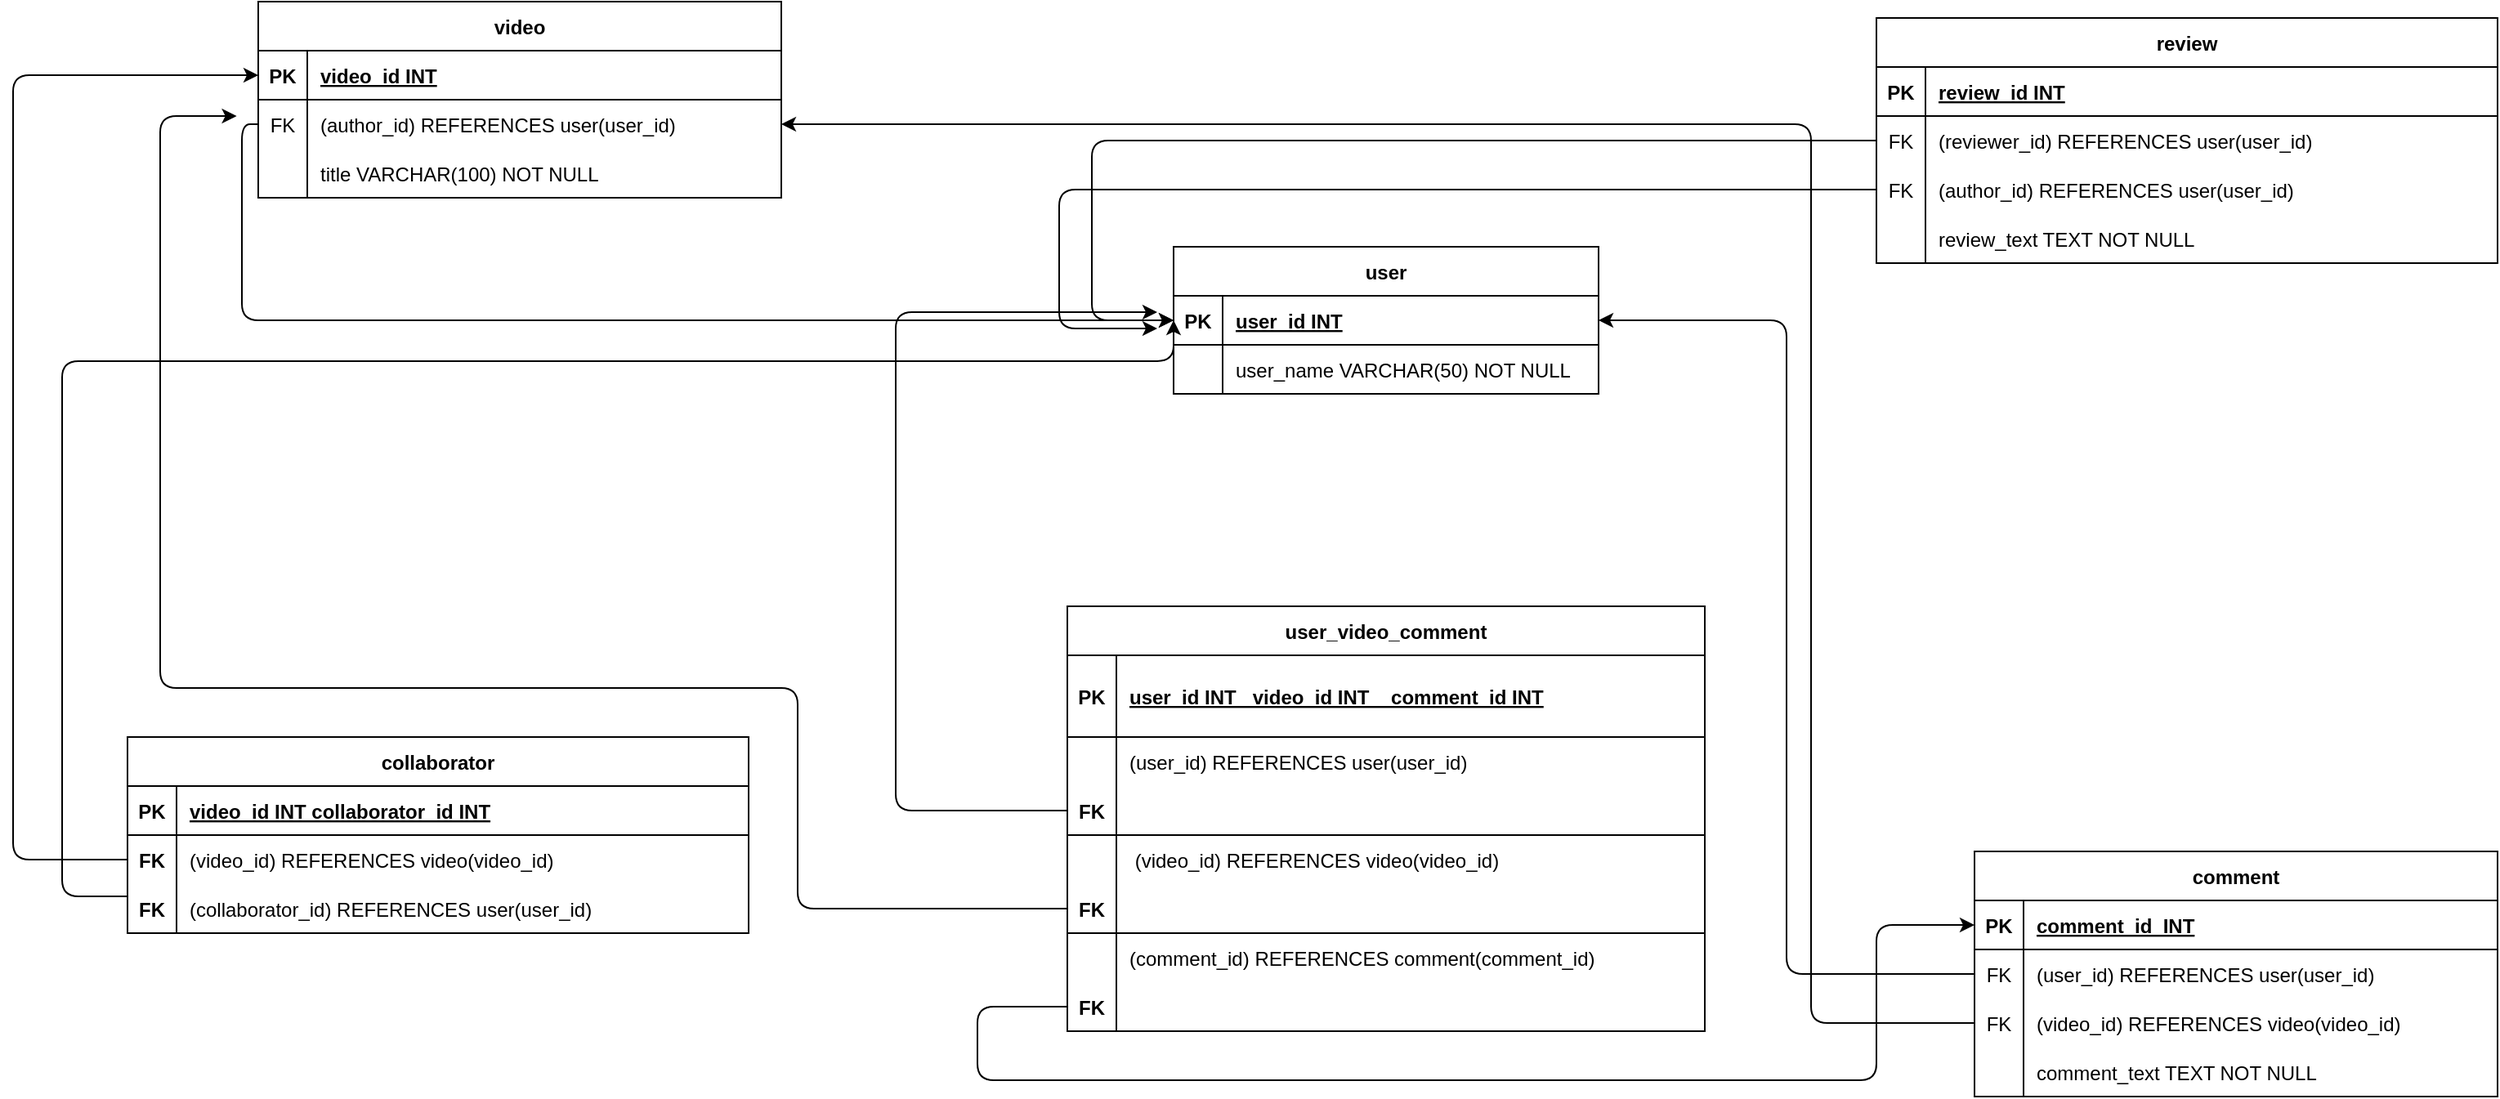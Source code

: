 <mxfile>
    <diagram id="R2lEEEUBdFMjLlhIrx00" name="Page-1">
        <mxGraphModel dx="3204" dy="1158" grid="1" gridSize="10" guides="1" tooltips="1" connect="1" arrows="1" fold="1" page="0" pageScale="1" pageWidth="1100" pageHeight="850" math="0" shadow="0" extFonts="Permanent Marker^https://fonts.googleapis.com/css?family=Permanent+Marker">
            <root>
                <mxCell id="0"/>
                <mxCell id="1" parent="0"/>
                <mxCell id="216" value="user" style="shape=table;startSize=30;container=1;collapsible=1;childLayout=tableLayout;fixedRows=1;rowLines=0;fontStyle=1;align=center;resizeLast=1;fillColor=none;" vertex="1" parent="1">
                    <mxGeometry x="-130" y="260" width="260" height="90" as="geometry"/>
                </mxCell>
                <mxCell id="217" value="" style="shape=tableRow;horizontal=0;startSize=0;swimlaneHead=0;swimlaneBody=0;collapsible=0;dropTarget=0;points=[[0,0.5],[1,0.5]];portConstraint=eastwest;top=0;left=0;right=0;bottom=1;fillColor=none;" vertex="1" parent="216">
                    <mxGeometry y="30" width="260" height="30" as="geometry"/>
                </mxCell>
                <mxCell id="218" value="PK" style="shape=partialRectangle;overflow=hidden;connectable=0;top=0;left=0;bottom=0;right=0;fontStyle=1;fillColor=none;" vertex="1" parent="217">
                    <mxGeometry width="30" height="30" as="geometry">
                        <mxRectangle width="30" height="30" as="alternateBounds"/>
                    </mxGeometry>
                </mxCell>
                <mxCell id="219" value="user_id INT " style="shape=partialRectangle;overflow=hidden;connectable=0;align=left;top=0;left=0;bottom=0;right=0;spacingLeft=6;fontStyle=5;fillColor=none;" vertex="1" parent="217">
                    <mxGeometry x="30" width="230" height="30" as="geometry">
                        <mxRectangle width="230" height="30" as="alternateBounds"/>
                    </mxGeometry>
                </mxCell>
                <mxCell id="220" value="" style="shape=tableRow;horizontal=0;startSize=0;swimlaneHead=0;swimlaneBody=0;collapsible=0;dropTarget=0;points=[[0,0.5],[1,0.5]];portConstraint=eastwest;top=0;left=0;right=0;bottom=0;fillColor=none;" vertex="1" parent="216">
                    <mxGeometry y="60" width="260" height="30" as="geometry"/>
                </mxCell>
                <mxCell id="221" value="" style="shape=partialRectangle;overflow=hidden;connectable=0;top=0;left=0;bottom=0;right=0;fillColor=none;" vertex="1" parent="220">
                    <mxGeometry width="30" height="30" as="geometry">
                        <mxRectangle width="30" height="30" as="alternateBounds"/>
                    </mxGeometry>
                </mxCell>
                <mxCell id="222" value="user_name VARCHAR(50) NOT NULL" style="shape=partialRectangle;overflow=hidden;connectable=0;align=left;top=0;left=0;bottom=0;right=0;spacingLeft=6;fillColor=none;" vertex="1" parent="220">
                    <mxGeometry x="30" width="230" height="30" as="geometry">
                        <mxRectangle width="230" height="30" as="alternateBounds"/>
                    </mxGeometry>
                </mxCell>
                <mxCell id="223" value="video" style="shape=table;startSize=30;container=1;collapsible=1;childLayout=tableLayout;fixedRows=1;rowLines=0;fontStyle=1;align=center;resizeLast=1;fillColor=none;" vertex="1" parent="1">
                    <mxGeometry x="-690" y="110" width="320" height="120" as="geometry"/>
                </mxCell>
                <mxCell id="224" value="" style="shape=tableRow;horizontal=0;startSize=0;swimlaneHead=0;swimlaneBody=0;collapsible=0;dropTarget=0;points=[[0,0.5],[1,0.5]];portConstraint=eastwest;top=0;left=0;right=0;bottom=1;fillColor=none;" vertex="1" parent="223">
                    <mxGeometry y="30" width="320" height="30" as="geometry"/>
                </mxCell>
                <mxCell id="225" value="PK" style="shape=partialRectangle;overflow=hidden;connectable=0;top=0;left=0;bottom=0;right=0;fontStyle=1;fillColor=none;" vertex="1" parent="224">
                    <mxGeometry width="30" height="30" as="geometry">
                        <mxRectangle width="30" height="30" as="alternateBounds"/>
                    </mxGeometry>
                </mxCell>
                <mxCell id="226" value="video_id INT " style="shape=partialRectangle;overflow=hidden;connectable=0;align=left;top=0;left=0;bottom=0;right=0;spacingLeft=6;fontStyle=5;fillColor=none;" vertex="1" parent="224">
                    <mxGeometry x="30" width="290" height="30" as="geometry">
                        <mxRectangle width="290" height="30" as="alternateBounds"/>
                    </mxGeometry>
                </mxCell>
                <mxCell id="233" value="" style="shape=tableRow;horizontal=0;startSize=0;swimlaneHead=0;swimlaneBody=0;collapsible=0;dropTarget=0;points=[[0,0.5],[1,0.5]];portConstraint=eastwest;top=0;left=0;right=0;bottom=0;fillColor=none;" vertex="1" parent="223">
                    <mxGeometry y="60" width="320" height="30" as="geometry"/>
                </mxCell>
                <mxCell id="234" value="FK" style="shape=partialRectangle;overflow=hidden;connectable=0;top=0;left=0;bottom=0;right=0;fillColor=none;" vertex="1" parent="233">
                    <mxGeometry width="30" height="30" as="geometry">
                        <mxRectangle width="30" height="30" as="alternateBounds"/>
                    </mxGeometry>
                </mxCell>
                <mxCell id="235" value="(author_id) REFERENCES user(user_id)" style="shape=partialRectangle;overflow=hidden;connectable=0;align=left;top=0;left=0;bottom=0;right=0;spacingLeft=6;fillColor=none;" vertex="1" parent="233">
                    <mxGeometry x="30" width="290" height="30" as="geometry">
                        <mxRectangle width="290" height="30" as="alternateBounds"/>
                    </mxGeometry>
                </mxCell>
                <mxCell id="227" value="" style="shape=tableRow;horizontal=0;startSize=0;swimlaneHead=0;swimlaneBody=0;collapsible=0;dropTarget=0;points=[[0,0.5],[1,0.5]];portConstraint=eastwest;top=0;left=0;right=0;bottom=0;fillColor=none;" vertex="1" parent="223">
                    <mxGeometry y="90" width="320" height="30" as="geometry"/>
                </mxCell>
                <mxCell id="228" value="" style="shape=partialRectangle;overflow=hidden;connectable=0;top=0;left=0;bottom=0;right=0;fillColor=none;" vertex="1" parent="227">
                    <mxGeometry width="30" height="30" as="geometry">
                        <mxRectangle width="30" height="30" as="alternateBounds"/>
                    </mxGeometry>
                </mxCell>
                <mxCell id="229" value="title VARCHAR(100) NOT NULL" style="shape=partialRectangle;overflow=hidden;connectable=0;align=left;top=0;left=0;bottom=0;right=0;spacingLeft=6;fillColor=none;" vertex="1" parent="227">
                    <mxGeometry x="30" width="290" height="30" as="geometry">
                        <mxRectangle width="290" height="30" as="alternateBounds"/>
                    </mxGeometry>
                </mxCell>
                <mxCell id="236" value="comment" style="shape=table;startSize=30;container=1;collapsible=1;childLayout=tableLayout;fixedRows=1;rowLines=0;fontStyle=1;align=center;resizeLast=1;fillColor=none;" vertex="1" parent="1">
                    <mxGeometry x="360" y="630" width="320" height="150" as="geometry"/>
                </mxCell>
                <mxCell id="237" value="" style="shape=tableRow;horizontal=0;startSize=0;swimlaneHead=0;swimlaneBody=0;collapsible=0;dropTarget=0;points=[[0,0.5],[1,0.5]];portConstraint=eastwest;top=0;left=0;right=0;bottom=1;fillColor=none;" vertex="1" parent="236">
                    <mxGeometry y="30" width="320" height="30" as="geometry"/>
                </mxCell>
                <mxCell id="238" value="PK" style="shape=partialRectangle;overflow=hidden;connectable=0;top=0;left=0;bottom=0;right=0;fontStyle=1;fillColor=none;" vertex="1" parent="237">
                    <mxGeometry width="30" height="30" as="geometry">
                        <mxRectangle width="30" height="30" as="alternateBounds"/>
                    </mxGeometry>
                </mxCell>
                <mxCell id="239" value="comment_id  INT" style="shape=partialRectangle;overflow=hidden;connectable=0;align=left;top=0;left=0;bottom=0;right=0;spacingLeft=6;fontStyle=5;fillColor=none;" vertex="1" parent="237">
                    <mxGeometry x="30" width="290" height="30" as="geometry">
                        <mxRectangle width="290" height="30" as="alternateBounds"/>
                    </mxGeometry>
                </mxCell>
                <mxCell id="249" value="" style="shape=tableRow;horizontal=0;startSize=0;swimlaneHead=0;swimlaneBody=0;collapsible=0;dropTarget=0;points=[[0,0.5],[1,0.5]];portConstraint=eastwest;top=0;left=0;right=0;bottom=0;fillColor=none;" vertex="1" parent="236">
                    <mxGeometry y="60" width="320" height="30" as="geometry"/>
                </mxCell>
                <mxCell id="250" value="FK" style="shape=partialRectangle;overflow=hidden;connectable=0;top=0;left=0;bottom=0;right=0;fillColor=none;" vertex="1" parent="249">
                    <mxGeometry width="30" height="30" as="geometry">
                        <mxRectangle width="30" height="30" as="alternateBounds"/>
                    </mxGeometry>
                </mxCell>
                <mxCell id="251" value="(user_id) REFERENCES user(user_id)" style="shape=partialRectangle;overflow=hidden;connectable=0;align=left;top=0;left=0;bottom=0;right=0;spacingLeft=6;fillColor=none;" vertex="1" parent="249">
                    <mxGeometry x="30" width="290" height="30" as="geometry">
                        <mxRectangle width="290" height="30" as="alternateBounds"/>
                    </mxGeometry>
                </mxCell>
                <mxCell id="252" value="" style="shape=tableRow;horizontal=0;startSize=0;swimlaneHead=0;swimlaneBody=0;collapsible=0;dropTarget=0;points=[[0,0.5],[1,0.5]];portConstraint=eastwest;top=0;left=0;right=0;bottom=0;fillColor=none;" vertex="1" parent="236">
                    <mxGeometry y="90" width="320" height="30" as="geometry"/>
                </mxCell>
                <mxCell id="253" value="FK" style="shape=partialRectangle;overflow=hidden;connectable=0;top=0;left=0;bottom=0;right=0;fillColor=none;" vertex="1" parent="252">
                    <mxGeometry width="30" height="30" as="geometry">
                        <mxRectangle width="30" height="30" as="alternateBounds"/>
                    </mxGeometry>
                </mxCell>
                <mxCell id="254" value="(video_id) REFERENCES video(video_id)" style="shape=partialRectangle;overflow=hidden;connectable=0;align=left;top=0;left=0;bottom=0;right=0;spacingLeft=6;fillColor=none;" vertex="1" parent="252">
                    <mxGeometry x="30" width="290" height="30" as="geometry">
                        <mxRectangle width="290" height="30" as="alternateBounds"/>
                    </mxGeometry>
                </mxCell>
                <mxCell id="246" value="" style="shape=tableRow;horizontal=0;startSize=0;swimlaneHead=0;swimlaneBody=0;collapsible=0;dropTarget=0;points=[[0,0.5],[1,0.5]];portConstraint=eastwest;top=0;left=0;right=0;bottom=0;fillColor=none;" vertex="1" parent="236">
                    <mxGeometry y="120" width="320" height="30" as="geometry"/>
                </mxCell>
                <mxCell id="247" value="" style="shape=partialRectangle;overflow=hidden;connectable=0;top=0;left=0;bottom=0;right=0;fillColor=none;" vertex="1" parent="246">
                    <mxGeometry width="30" height="30" as="geometry">
                        <mxRectangle width="30" height="30" as="alternateBounds"/>
                    </mxGeometry>
                </mxCell>
                <mxCell id="248" value="comment_text TEXT NOT NULL" style="shape=partialRectangle;overflow=hidden;connectable=0;align=left;top=0;left=0;bottom=0;right=0;spacingLeft=6;fillColor=none;" vertex="1" parent="246">
                    <mxGeometry x="30" width="290" height="30" as="geometry">
                        <mxRectangle width="290" height="30" as="alternateBounds"/>
                    </mxGeometry>
                </mxCell>
                <mxCell id="255" value="review" style="shape=table;startSize=30;container=1;collapsible=1;childLayout=tableLayout;fixedRows=1;rowLines=0;fontStyle=1;align=center;resizeLast=1;fillColor=none;" vertex="1" parent="1">
                    <mxGeometry x="300" y="120" width="380" height="150" as="geometry"/>
                </mxCell>
                <mxCell id="256" value="" style="shape=tableRow;horizontal=0;startSize=0;swimlaneHead=0;swimlaneBody=0;collapsible=0;dropTarget=0;points=[[0,0.5],[1,0.5]];portConstraint=eastwest;top=0;left=0;right=0;bottom=1;fillColor=none;" vertex="1" parent="255">
                    <mxGeometry y="30" width="380" height="30" as="geometry"/>
                </mxCell>
                <mxCell id="257" value="PK" style="shape=partialRectangle;overflow=hidden;connectable=0;top=0;left=0;bottom=0;right=0;fontStyle=1;fillColor=none;" vertex="1" parent="256">
                    <mxGeometry width="30" height="30" as="geometry">
                        <mxRectangle width="30" height="30" as="alternateBounds"/>
                    </mxGeometry>
                </mxCell>
                <mxCell id="258" value="review_id INT " style="shape=partialRectangle;overflow=hidden;connectable=0;align=left;top=0;left=0;bottom=0;right=0;spacingLeft=6;fontStyle=5;fillColor=none;" vertex="1" parent="256">
                    <mxGeometry x="30" width="350" height="30" as="geometry">
                        <mxRectangle width="350" height="30" as="alternateBounds"/>
                    </mxGeometry>
                </mxCell>
                <mxCell id="268" value="" style="shape=tableRow;horizontal=0;startSize=0;swimlaneHead=0;swimlaneBody=0;collapsible=0;dropTarget=0;points=[[0,0.5],[1,0.5]];portConstraint=eastwest;top=0;left=0;right=0;bottom=0;fillColor=none;" vertex="1" parent="255">
                    <mxGeometry y="60" width="380" height="30" as="geometry"/>
                </mxCell>
                <mxCell id="269" value="FK" style="shape=partialRectangle;overflow=hidden;connectable=0;top=0;left=0;bottom=0;right=0;fillColor=none;" vertex="1" parent="268">
                    <mxGeometry width="30" height="30" as="geometry">
                        <mxRectangle width="30" height="30" as="alternateBounds"/>
                    </mxGeometry>
                </mxCell>
                <mxCell id="270" value="(reviewer_id) REFERENCES user(user_id)" style="shape=partialRectangle;overflow=hidden;connectable=0;align=left;top=0;left=0;bottom=0;right=0;spacingLeft=6;fillColor=none;" vertex="1" parent="268">
                    <mxGeometry x="30" width="350" height="30" as="geometry">
                        <mxRectangle width="350" height="30" as="alternateBounds"/>
                    </mxGeometry>
                </mxCell>
                <mxCell id="271" value="" style="shape=tableRow;horizontal=0;startSize=0;swimlaneHead=0;swimlaneBody=0;collapsible=0;dropTarget=0;points=[[0,0.5],[1,0.5]];portConstraint=eastwest;top=0;left=0;right=0;bottom=0;fillColor=none;" vertex="1" parent="255">
                    <mxGeometry y="90" width="380" height="30" as="geometry"/>
                </mxCell>
                <mxCell id="272" value="FK" style="shape=partialRectangle;overflow=hidden;connectable=0;top=0;left=0;bottom=0;right=0;fillColor=none;" vertex="1" parent="271">
                    <mxGeometry width="30" height="30" as="geometry">
                        <mxRectangle width="30" height="30" as="alternateBounds"/>
                    </mxGeometry>
                </mxCell>
                <mxCell id="273" value="(author_id) REFERENCES user(user_id)" style="shape=partialRectangle;overflow=hidden;connectable=0;align=left;top=0;left=0;bottom=0;right=0;spacingLeft=6;fillColor=none;" vertex="1" parent="271">
                    <mxGeometry x="30" width="350" height="30" as="geometry">
                        <mxRectangle width="350" height="30" as="alternateBounds"/>
                    </mxGeometry>
                </mxCell>
                <mxCell id="265" value="" style="shape=tableRow;horizontal=0;startSize=0;swimlaneHead=0;swimlaneBody=0;collapsible=0;dropTarget=0;points=[[0,0.5],[1,0.5]];portConstraint=eastwest;top=0;left=0;right=0;bottom=0;fillColor=none;" vertex="1" parent="255">
                    <mxGeometry y="120" width="380" height="30" as="geometry"/>
                </mxCell>
                <mxCell id="266" value="" style="shape=partialRectangle;overflow=hidden;connectable=0;top=0;left=0;bottom=0;right=0;fillColor=none;" vertex="1" parent="265">
                    <mxGeometry width="30" height="30" as="geometry">
                        <mxRectangle width="30" height="30" as="alternateBounds"/>
                    </mxGeometry>
                </mxCell>
                <mxCell id="267" value="review_text TEXT NOT NULL" style="shape=partialRectangle;overflow=hidden;connectable=0;align=left;top=0;left=0;bottom=0;right=0;spacingLeft=6;fillColor=none;" vertex="1" parent="265">
                    <mxGeometry x="30" width="350" height="30" as="geometry">
                        <mxRectangle width="350" height="30" as="alternateBounds"/>
                    </mxGeometry>
                </mxCell>
                <mxCell id="274" value="collaborator" style="shape=table;startSize=30;container=1;collapsible=1;childLayout=tableLayout;fixedRows=1;rowLines=0;fontStyle=1;align=center;resizeLast=1;movable=1;resizable=1;rotatable=1;deletable=1;editable=1;connectable=1;fillColor=none;" vertex="1" parent="1">
                    <mxGeometry x="-770" y="560" width="380" height="120" as="geometry"/>
                </mxCell>
                <mxCell id="275" value="" style="shape=tableRow;horizontal=0;startSize=0;swimlaneHead=0;swimlaneBody=0;collapsible=0;dropTarget=0;points=[[0,0.5],[1,0.5]];portConstraint=eastwest;top=0;left=0;right=0;bottom=1;movable=1;resizable=1;rotatable=1;deletable=1;editable=1;connectable=1;fillColor=none;" vertex="1" parent="274">
                    <mxGeometry y="30" width="380" height="30" as="geometry"/>
                </mxCell>
                <mxCell id="276" value="PK" style="shape=partialRectangle;overflow=hidden;connectable=1;top=0;left=0;bottom=0;right=0;fontStyle=1;movable=1;resizable=1;rotatable=1;deletable=1;editable=1;fillColor=none;" vertex="1" parent="275">
                    <mxGeometry width="30" height="30" as="geometry">
                        <mxRectangle width="30" height="30" as="alternateBounds"/>
                    </mxGeometry>
                </mxCell>
                <mxCell id="277" value="video_id INT collaborator_id INT" style="shape=partialRectangle;overflow=hidden;connectable=1;align=left;top=0;left=0;bottom=0;right=0;spacingLeft=6;fontStyle=5;movable=1;resizable=1;rotatable=1;deletable=1;editable=1;fillColor=none;" vertex="1" parent="275">
                    <mxGeometry x="30" width="350" height="30" as="geometry">
                        <mxRectangle width="350" height="30" as="alternateBounds"/>
                    </mxGeometry>
                </mxCell>
                <mxCell id="281" value="" style="shape=tableRow;horizontal=0;startSize=0;swimlaneHead=0;swimlaneBody=0;collapsible=0;dropTarget=0;points=[[0,0.5],[1,0.5]];portConstraint=eastwest;top=0;left=0;right=0;bottom=0;movable=1;resizable=1;rotatable=1;deletable=1;editable=1;connectable=1;fillColor=none;" vertex="1" parent="274">
                    <mxGeometry y="60" width="380" height="30" as="geometry"/>
                </mxCell>
                <mxCell id="282" value="" style="shape=partialRectangle;overflow=hidden;connectable=1;top=0;left=0;bottom=0;right=0;movable=1;resizable=1;rotatable=1;deletable=1;editable=1;fillColor=none;" vertex="1" parent="281">
                    <mxGeometry width="30" height="30" as="geometry">
                        <mxRectangle width="30" height="30" as="alternateBounds"/>
                    </mxGeometry>
                </mxCell>
                <mxCell id="283" value="(video_id) REFERENCES video(video_id)" style="shape=partialRectangle;overflow=hidden;connectable=1;align=left;top=0;left=0;bottom=0;right=0;spacingLeft=6;movable=1;resizable=1;rotatable=1;deletable=1;editable=1;fillColor=none;" vertex="1" parent="281">
                    <mxGeometry x="30" width="350" height="30" as="geometry">
                        <mxRectangle width="350" height="30" as="alternateBounds"/>
                    </mxGeometry>
                </mxCell>
                <mxCell id="284" value="" style="shape=tableRow;horizontal=0;startSize=0;swimlaneHead=0;swimlaneBody=0;collapsible=0;dropTarget=0;points=[[0,0.5],[1,0.5]];portConstraint=eastwest;top=0;left=0;right=0;bottom=0;movable=1;resizable=1;rotatable=1;deletable=1;editable=1;connectable=1;fillColor=none;" vertex="1" parent="274">
                    <mxGeometry y="90" width="380" height="30" as="geometry"/>
                </mxCell>
                <mxCell id="285" value="" style="shape=partialRectangle;overflow=hidden;connectable=1;top=0;left=0;bottom=0;right=0;movable=1;resizable=1;rotatable=1;deletable=1;editable=1;fillColor=none;" vertex="1" parent="284">
                    <mxGeometry width="30" height="30" as="geometry">
                        <mxRectangle width="30" height="30" as="alternateBounds"/>
                    </mxGeometry>
                </mxCell>
                <mxCell id="286" value="(collaborator_id) REFERENCES user(user_id)" style="shape=partialRectangle;overflow=hidden;connectable=1;align=left;top=0;left=0;bottom=0;right=0;spacingLeft=6;movable=1;resizable=1;rotatable=1;deletable=1;editable=1;fillColor=none;" vertex="1" parent="284">
                    <mxGeometry x="30" width="350" height="30" as="geometry">
                        <mxRectangle width="350" height="30" as="alternateBounds"/>
                    </mxGeometry>
                </mxCell>
                <mxCell id="287" value="user_video_comment" style="shape=table;startSize=30;container=1;collapsible=1;childLayout=tableLayout;fixedRows=1;rowLines=0;fontStyle=1;align=center;resizeLast=1;fillColor=none;" vertex="1" parent="1">
                    <mxGeometry x="-195" y="480" width="390" height="260" as="geometry"/>
                </mxCell>
                <mxCell id="288" value="" style="shape=tableRow;horizontal=0;startSize=0;swimlaneHead=0;swimlaneBody=0;collapsible=0;dropTarget=0;points=[[0,0.5],[1,0.5]];portConstraint=eastwest;top=0;left=0;right=0;bottom=1;fillColor=none;" vertex="1" parent="287">
                    <mxGeometry y="30" width="390" height="50" as="geometry"/>
                </mxCell>
                <mxCell id="289" value="PK" style="shape=partialRectangle;overflow=hidden;connectable=0;top=0;left=0;bottom=0;right=0;fontStyle=1;fillColor=none;" vertex="1" parent="288">
                    <mxGeometry width="30" height="50" as="geometry">
                        <mxRectangle width="30" height="50" as="alternateBounds"/>
                    </mxGeometry>
                </mxCell>
                <mxCell id="290" value="user_id INT   video_id INT    comment_id INT" style="shape=partialRectangle;overflow=hidden;connectable=0;align=left;top=0;left=0;bottom=0;right=0;spacingLeft=6;fontStyle=5;fillColor=none;" vertex="1" parent="288">
                    <mxGeometry x="30" width="360" height="50" as="geometry">
                        <mxRectangle width="360" height="50" as="alternateBounds"/>
                    </mxGeometry>
                </mxCell>
                <mxCell id="297" value="" style="shape=tableRow;horizontal=0;startSize=0;swimlaneHead=0;swimlaneBody=0;collapsible=0;dropTarget=0;points=[[0,0.5],[1,0.5]];portConstraint=eastwest;top=0;left=0;right=0;bottom=0;fillColor=none;" vertex="1" parent="287">
                    <mxGeometry y="80" width="390" height="30" as="geometry"/>
                </mxCell>
                <mxCell id="298" value="" style="shape=partialRectangle;overflow=hidden;connectable=0;top=0;left=0;bottom=0;right=0;fillColor=none;" vertex="1" parent="297">
                    <mxGeometry width="30" height="30" as="geometry">
                        <mxRectangle width="30" height="30" as="alternateBounds"/>
                    </mxGeometry>
                </mxCell>
                <mxCell id="299" value="(user_id) REFERENCES user(user_id)" style="shape=partialRectangle;overflow=hidden;connectable=0;align=left;top=0;left=0;bottom=0;right=0;spacingLeft=6;fillColor=none;" vertex="1" parent="297">
                    <mxGeometry x="30" width="360" height="30" as="geometry">
                        <mxRectangle width="360" height="30" as="alternateBounds"/>
                    </mxGeometry>
                </mxCell>
                <mxCell id="294" value="" style="shape=tableRow;horizontal=0;startSize=0;swimlaneHead=0;swimlaneBody=0;collapsible=0;dropTarget=0;points=[[0,0.5],[1,0.5]];portConstraint=eastwest;top=0;left=0;right=0;bottom=1;fillColor=none;" vertex="1" parent="287">
                    <mxGeometry y="110" width="390" height="30" as="geometry"/>
                </mxCell>
                <mxCell id="295" value="FK" style="shape=partialRectangle;overflow=hidden;connectable=0;top=0;left=0;bottom=0;right=0;fontStyle=1;fillColor=none;" vertex="1" parent="294">
                    <mxGeometry width="30" height="30" as="geometry">
                        <mxRectangle width="30" height="30" as="alternateBounds"/>
                    </mxGeometry>
                </mxCell>
                <mxCell id="296" value="" style="shape=partialRectangle;overflow=hidden;connectable=0;align=left;top=0;left=0;bottom=0;right=0;spacingLeft=6;fontStyle=5;fillColor=none;" vertex="1" parent="294">
                    <mxGeometry x="30" width="360" height="30" as="geometry">
                        <mxRectangle width="360" height="30" as="alternateBounds"/>
                    </mxGeometry>
                </mxCell>
                <mxCell id="300" value="" style="shape=tableRow;horizontal=0;startSize=0;swimlaneHead=0;swimlaneBody=0;collapsible=0;dropTarget=0;points=[[0,0.5],[1,0.5]];portConstraint=eastwest;top=0;left=0;right=0;bottom=0;fillColor=none;" vertex="1" parent="287">
                    <mxGeometry y="140" width="390" height="30" as="geometry"/>
                </mxCell>
                <mxCell id="301" value="" style="shape=partialRectangle;overflow=hidden;connectable=0;top=0;left=0;bottom=0;right=0;fillColor=none;" vertex="1" parent="300">
                    <mxGeometry width="30" height="30" as="geometry">
                        <mxRectangle width="30" height="30" as="alternateBounds"/>
                    </mxGeometry>
                </mxCell>
                <mxCell id="302" value=" (video_id) REFERENCES video(video_id)" style="shape=partialRectangle;overflow=hidden;connectable=0;align=left;top=0;left=0;bottom=0;right=0;spacingLeft=6;fillColor=none;" vertex="1" parent="300">
                    <mxGeometry x="30" width="360" height="30" as="geometry">
                        <mxRectangle width="360" height="30" as="alternateBounds"/>
                    </mxGeometry>
                </mxCell>
                <mxCell id="291" value="" style="shape=tableRow;horizontal=0;startSize=0;swimlaneHead=0;swimlaneBody=0;collapsible=0;dropTarget=0;points=[[0,0.5],[1,0.5]];portConstraint=eastwest;top=0;left=0;right=0;bottom=1;fillColor=none;" vertex="1" parent="287">
                    <mxGeometry y="170" width="390" height="30" as="geometry"/>
                </mxCell>
                <mxCell id="292" value="FK" style="shape=partialRectangle;overflow=hidden;connectable=0;top=0;left=0;bottom=0;right=0;fontStyle=1;fillColor=none;" vertex="1" parent="291">
                    <mxGeometry width="30" height="30" as="geometry">
                        <mxRectangle width="30" height="30" as="alternateBounds"/>
                    </mxGeometry>
                </mxCell>
                <mxCell id="293" value="" style="shape=partialRectangle;overflow=hidden;connectable=0;align=left;top=0;left=0;bottom=0;right=0;spacingLeft=6;fontStyle=5;fillColor=none;" vertex="1" parent="291">
                    <mxGeometry x="30" width="360" height="30" as="geometry">
                        <mxRectangle width="360" height="30" as="alternateBounds"/>
                    </mxGeometry>
                </mxCell>
                <mxCell id="303" value="" style="shape=tableRow;horizontal=0;startSize=0;swimlaneHead=0;swimlaneBody=0;collapsible=0;dropTarget=0;points=[[0,0.5],[1,0.5]];portConstraint=eastwest;top=0;left=0;right=0;bottom=0;fillColor=none;" vertex="1" parent="287">
                    <mxGeometry y="200" width="390" height="30" as="geometry"/>
                </mxCell>
                <mxCell id="304" value="" style="shape=partialRectangle;overflow=hidden;connectable=0;top=0;left=0;bottom=0;right=0;fillColor=none;" vertex="1" parent="303">
                    <mxGeometry width="30" height="30" as="geometry">
                        <mxRectangle width="30" height="30" as="alternateBounds"/>
                    </mxGeometry>
                </mxCell>
                <mxCell id="305" value="(comment_id) REFERENCES comment(comment_id)" style="shape=partialRectangle;overflow=hidden;connectable=0;align=left;top=0;left=0;bottom=0;right=0;spacingLeft=6;fillColor=none;" vertex="1" parent="303">
                    <mxGeometry x="30" width="360" height="30" as="geometry">
                        <mxRectangle width="360" height="30" as="alternateBounds"/>
                    </mxGeometry>
                </mxCell>
                <mxCell id="321" value="" style="shape=tableRow;horizontal=0;startSize=0;swimlaneHead=0;swimlaneBody=0;collapsible=0;dropTarget=0;points=[[0,0.5],[1,0.5]];portConstraint=eastwest;top=0;left=0;right=0;bottom=1;fillColor=none;" vertex="1" parent="287">
                    <mxGeometry y="230" width="390" height="30" as="geometry"/>
                </mxCell>
                <mxCell id="322" value="FK" style="shape=partialRectangle;overflow=hidden;connectable=0;top=0;left=0;bottom=0;right=0;fontStyle=1;fillColor=none;" vertex="1" parent="321">
                    <mxGeometry width="30" height="30" as="geometry">
                        <mxRectangle width="30" height="30" as="alternateBounds"/>
                    </mxGeometry>
                </mxCell>
                <mxCell id="323" value="" style="shape=partialRectangle;overflow=hidden;connectable=0;align=left;top=0;left=0;bottom=0;right=0;spacingLeft=6;fontStyle=5;fillColor=none;" vertex="1" parent="321">
                    <mxGeometry x="30" width="360" height="30" as="geometry">
                        <mxRectangle width="360" height="30" as="alternateBounds"/>
                    </mxGeometry>
                </mxCell>
                <mxCell id="347" style="edgeStyle=orthogonalEdgeStyle;jumpStyle=none;html=1;exitX=0;exitY=0.5;exitDx=0;exitDy=0;entryX=0;entryY=0.5;entryDx=0;entryDy=0;startFill=0;elbow=vertical;fillColor=none;" edge="1" parent="1" source="324" target="224">
                    <mxGeometry relative="1" as="geometry">
                        <Array as="points">
                            <mxPoint x="-840" y="635"/>
                            <mxPoint x="-840" y="155"/>
                        </Array>
                    </mxGeometry>
                </mxCell>
                <mxCell id="324" value="FK" style="shape=partialRectangle;overflow=hidden;connectable=1;top=0;left=0;bottom=0;right=0;fontStyle=1;movable=1;resizable=1;rotatable=1;deletable=1;editable=1;fillColor=none;" vertex="1" parent="1">
                    <mxGeometry x="-770" y="620" width="30" height="30" as="geometry">
                        <mxRectangle width="30" height="30" as="alternateBounds"/>
                    </mxGeometry>
                </mxCell>
                <mxCell id="348" style="edgeStyle=orthogonalEdgeStyle;jumpStyle=none;html=1;exitX=0;exitY=0.25;exitDx=0;exitDy=0;entryX=0;entryY=0.5;entryDx=0;entryDy=0;startFill=0;elbow=vertical;fillColor=none;" edge="1" parent="1" source="325" target="217">
                    <mxGeometry relative="1" as="geometry">
                        <Array as="points">
                            <mxPoint x="-810" y="657"/>
                            <mxPoint x="-810" y="330"/>
                            <mxPoint x="-130" y="330"/>
                        </Array>
                    </mxGeometry>
                </mxCell>
                <mxCell id="325" value="FK" style="shape=partialRectangle;overflow=hidden;connectable=1;top=0;left=0;bottom=0;right=0;fontStyle=1;movable=1;resizable=1;rotatable=1;deletable=1;editable=1;fillColor=none;" vertex="1" parent="1">
                    <mxGeometry x="-770" y="650" width="30" height="30" as="geometry">
                        <mxRectangle width="30" height="30" as="alternateBounds"/>
                    </mxGeometry>
                </mxCell>
                <mxCell id="346" style="edgeStyle=orthogonalEdgeStyle;jumpStyle=none;html=1;exitX=0;exitY=0.5;exitDx=0;exitDy=0;entryX=0;entryY=0.5;entryDx=0;entryDy=0;startFill=0;elbow=vertical;fillColor=none;" edge="1" parent="1" source="233" target="217">
                    <mxGeometry relative="1" as="geometry"/>
                </mxCell>
                <mxCell id="349" style="edgeStyle=orthogonalEdgeStyle;jumpStyle=none;html=1;exitX=0;exitY=0.5;exitDx=0;exitDy=0;entryX=0;entryY=0.5;entryDx=0;entryDy=0;startFill=0;elbow=vertical;fillColor=none;" edge="1" parent="1" source="268" target="217">
                    <mxGeometry relative="1" as="geometry">
                        <Array as="points">
                            <mxPoint x="-180" y="195"/>
                            <mxPoint x="-180" y="305"/>
                        </Array>
                    </mxGeometry>
                </mxCell>
                <mxCell id="350" style="edgeStyle=orthogonalEdgeStyle;jumpStyle=none;html=1;exitX=0;exitY=0.5;exitDx=0;exitDy=0;startFill=0;elbow=vertical;fillColor=none;" edge="1" parent="1" source="271">
                    <mxGeometry relative="1" as="geometry">
                        <mxPoint x="-140" y="310" as="targetPoint"/>
                        <Array as="points">
                            <mxPoint x="-200" y="225"/>
                            <mxPoint x="-200" y="310"/>
                        </Array>
                    </mxGeometry>
                </mxCell>
                <mxCell id="351" style="edgeStyle=orthogonalEdgeStyle;jumpStyle=none;html=1;exitX=0;exitY=0.5;exitDx=0;exitDy=0;entryX=0;entryY=0.5;entryDx=0;entryDy=0;startFill=0;elbow=vertical;fillColor=none;" edge="1" parent="1" source="321" target="237">
                    <mxGeometry relative="1" as="geometry">
                        <Array as="points">
                            <mxPoint x="-250" y="725"/>
                            <mxPoint x="-250" y="770"/>
                            <mxPoint x="300" y="770"/>
                            <mxPoint x="300" y="675"/>
                        </Array>
                    </mxGeometry>
                </mxCell>
                <mxCell id="352" style="edgeStyle=orthogonalEdgeStyle;jumpStyle=none;html=1;exitX=0;exitY=0.5;exitDx=0;exitDy=0;startFill=0;elbow=vertical;fillColor=none;" edge="1" parent="1" source="291">
                    <mxGeometry relative="1" as="geometry">
                        <mxPoint x="-703.2" y="180" as="targetPoint"/>
                        <Array as="points">
                            <mxPoint x="-360" y="665"/>
                            <mxPoint x="-360" y="530"/>
                            <mxPoint x="-750" y="530"/>
                            <mxPoint x="-750" y="180"/>
                        </Array>
                    </mxGeometry>
                </mxCell>
                <mxCell id="353" style="edgeStyle=orthogonalEdgeStyle;jumpStyle=none;html=1;exitX=0;exitY=0.5;exitDx=0;exitDy=0;startFill=0;elbow=vertical;fillColor=none;" edge="1" parent="1" source="294">
                    <mxGeometry relative="1" as="geometry">
                        <mxPoint x="-140" y="300" as="targetPoint"/>
                        <Array as="points">
                            <mxPoint x="-300" y="605"/>
                            <mxPoint x="-300" y="300"/>
                        </Array>
                    </mxGeometry>
                </mxCell>
                <mxCell id="354" style="edgeStyle=orthogonalEdgeStyle;jumpStyle=none;html=1;exitX=0;exitY=0.5;exitDx=0;exitDy=0;entryX=1;entryY=0.5;entryDx=0;entryDy=0;startFill=0;elbow=vertical;fillColor=none;" edge="1" parent="1" source="249" target="217">
                    <mxGeometry relative="1" as="geometry"/>
                </mxCell>
                <mxCell id="355" style="edgeStyle=orthogonalEdgeStyle;jumpStyle=none;html=1;exitX=0;exitY=0.5;exitDx=0;exitDy=0;entryX=1;entryY=0.5;entryDx=0;entryDy=0;startFill=0;elbow=vertical;fillColor=none;" edge="1" parent="1" source="252" target="233">
                    <mxGeometry relative="1" as="geometry">
                        <Array as="points">
                            <mxPoint x="260" y="735"/>
                            <mxPoint x="260" y="185"/>
                        </Array>
                    </mxGeometry>
                </mxCell>
            </root>
        </mxGraphModel>
    </diagram>
</mxfile>
